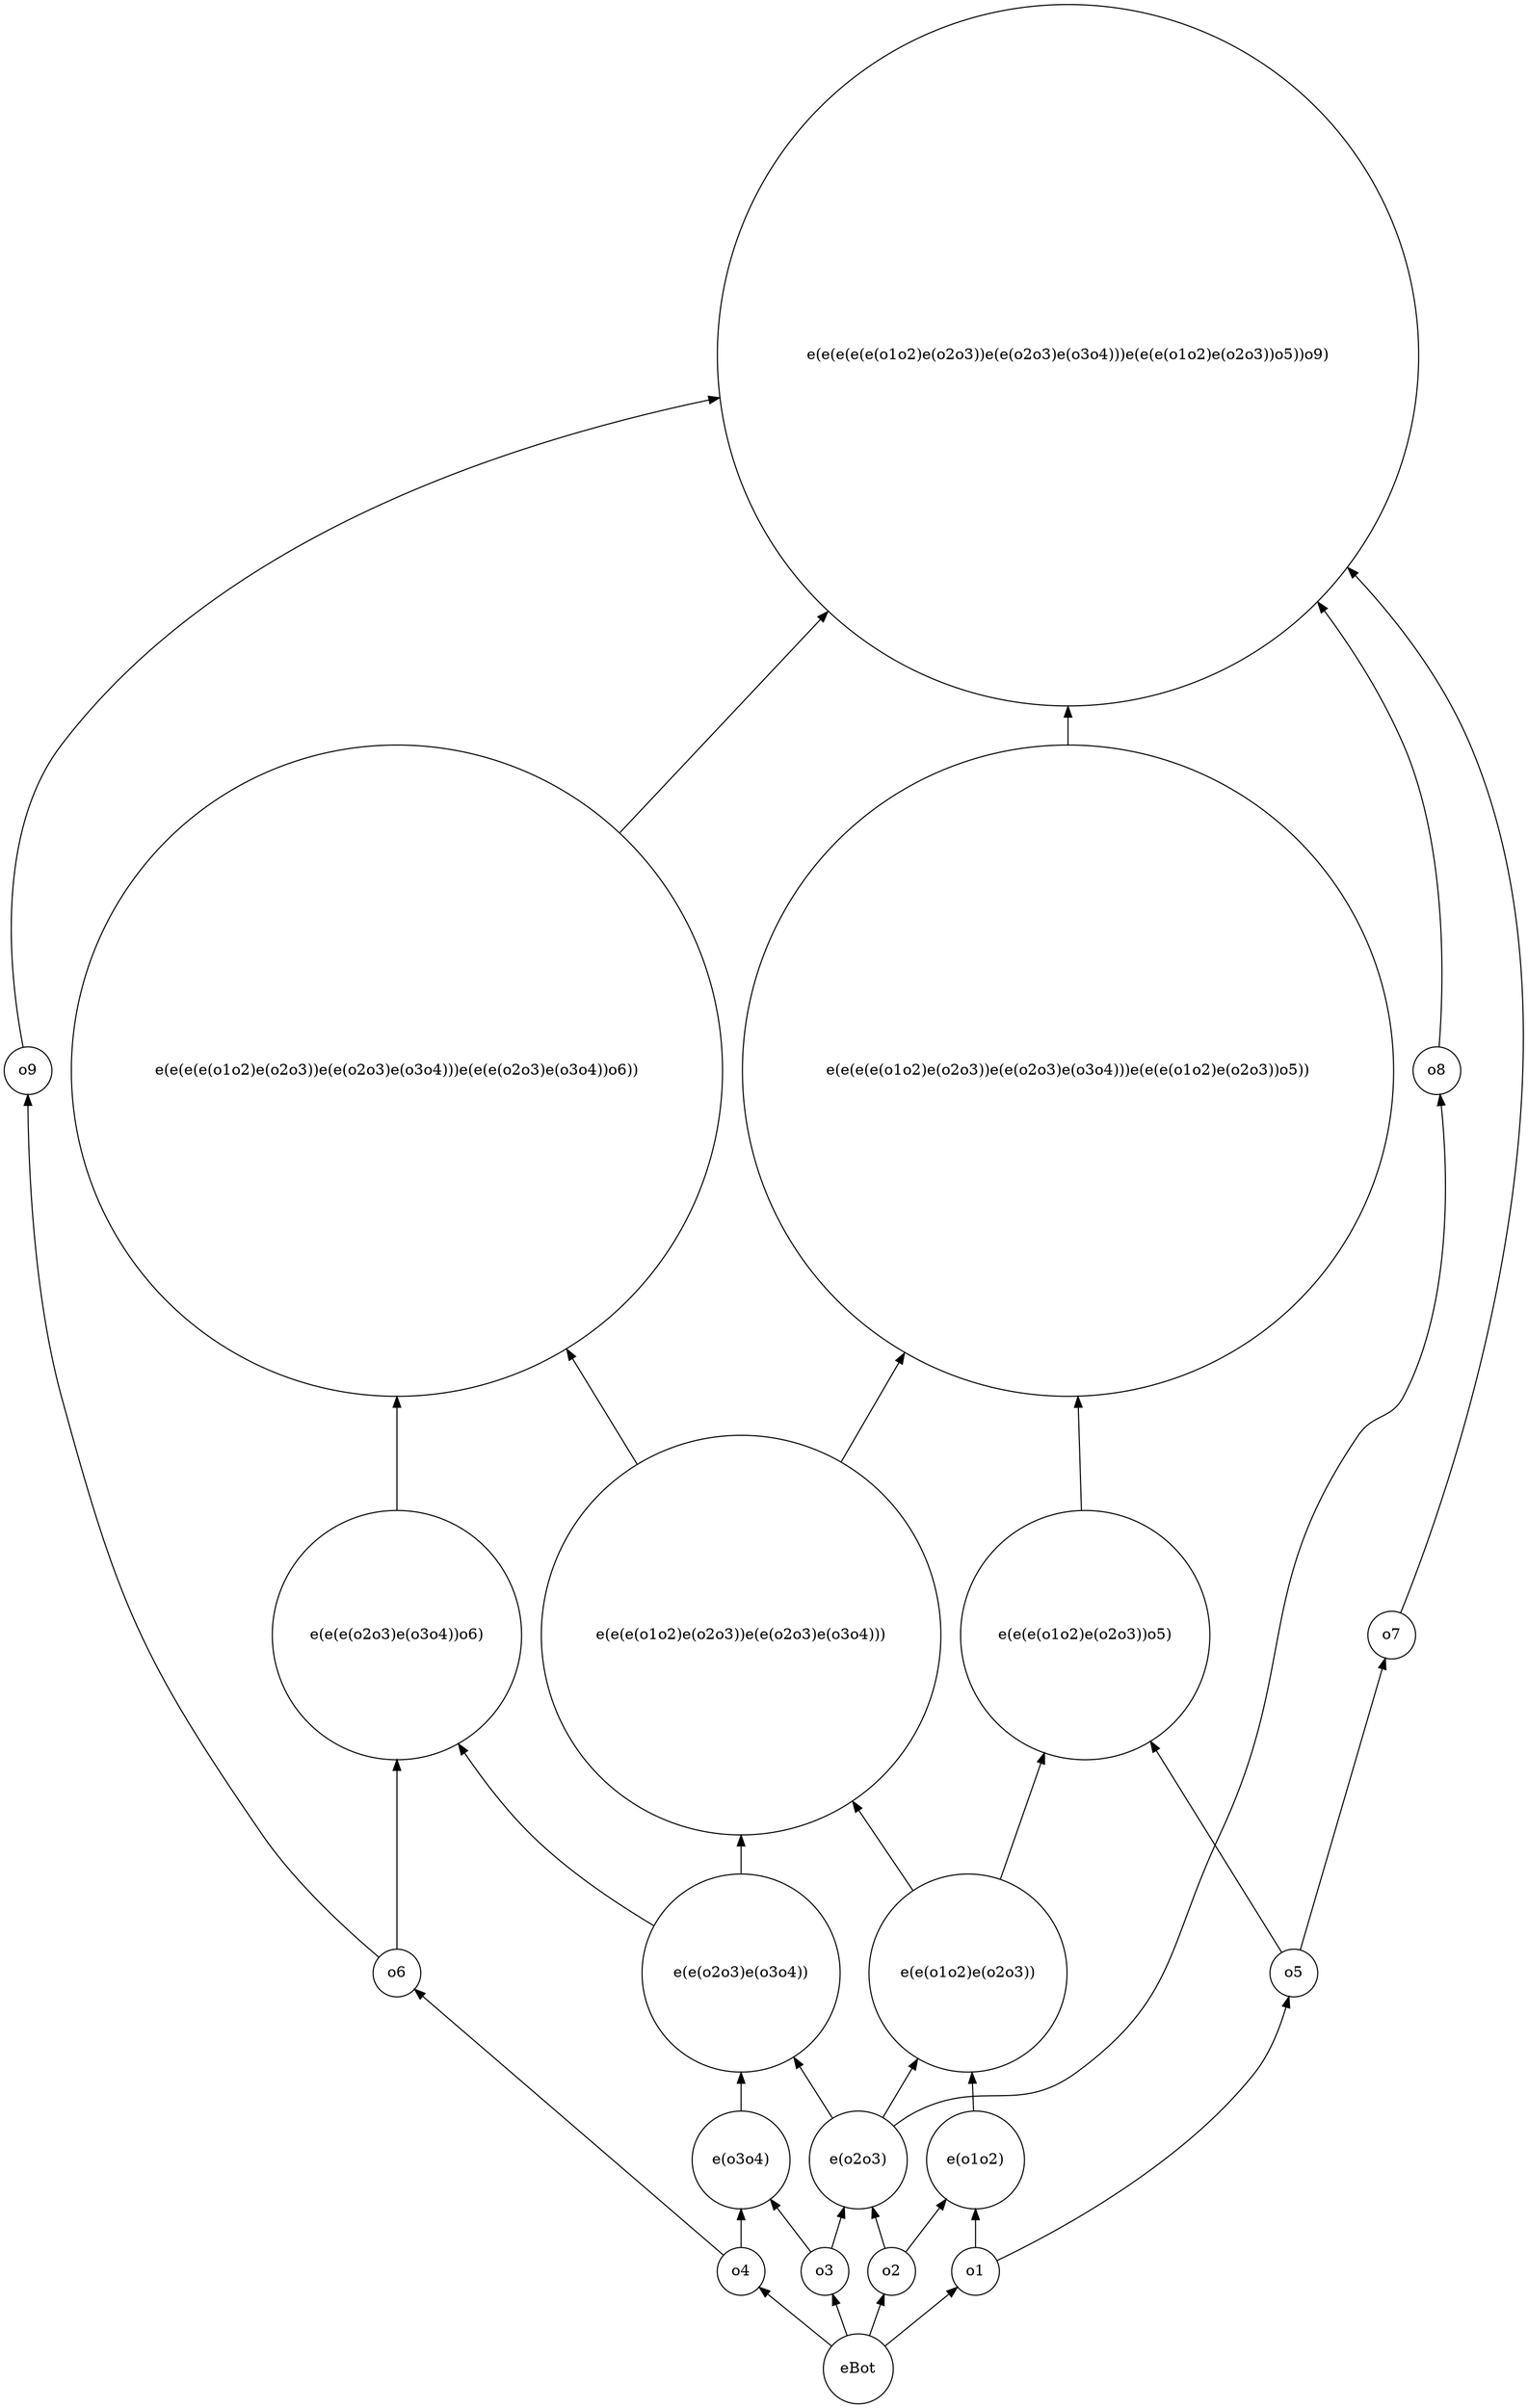 strict digraph cla_v3_df_step1 {
	rankdir=BT
	o4 [shape=circle]
	"e(e(e(o1o2)e(o2o3))o5)" [shape=circle]
	"e(e(e(e(o1o2)e(o2o3))e(e(o2o3)e(o3o4)))e(e(e(o2o3)e(o3o4))o6))" [shape=circle]
	o2 [shape=circle]
	"e(e(e(o2o3)e(o3o4))o6)" [shape=circle]
	"e(e(o2o3)e(o3o4))" [shape=circle]
	o3 [shape=circle]
	"e(e(e(e(e(o1o2)e(o2o3))e(e(o2o3)e(o3o4)))e(e(e(o1o2)e(o2o3))o5))o9)" [shape=circle]
	"e(e(o1o2)e(o2o3))" [shape=circle]
	o9 [shape=circle]
	o6 [shape=circle]
	"e(o1o2)" [shape=circle]
	o1 [shape=circle]
	eBot [shape=circle]
	"e(e(e(e(o1o2)e(o2o3))e(e(o2o3)e(o3o4)))e(e(e(o1o2)e(o2o3))o5))" [shape=circle]
	o8 [shape=circle]
	o7 [shape=circle]
	o5 [shape=circle]
	"e(o2o3)" [shape=circle]
	"e(e(e(o1o2)e(o2o3))e(e(o2o3)e(o3o4)))" [shape=circle]
	"e(o3o4)" [shape=circle]
	eBot -> o4
	o5 -> "e(e(e(o1o2)e(o2o3))o5)"
	"e(e(o1o2)e(o2o3))" -> "e(e(e(o1o2)e(o2o3))o5)"
	"e(e(e(o2o3)e(o3o4))o6)" -> "e(e(e(e(o1o2)e(o2o3))e(e(o2o3)e(o3o4)))e(e(e(o2o3)e(o3o4))o6))"
	"e(e(e(o1o2)e(o2o3))e(e(o2o3)e(o3o4)))" -> "e(e(e(e(o1o2)e(o2o3))e(e(o2o3)e(o3o4)))e(e(e(o2o3)e(o3o4))o6))"
	eBot -> o2
	o6 -> "e(e(e(o2o3)e(o3o4))o6)"
	"e(e(o2o3)e(o3o4))" -> "e(e(e(o2o3)e(o3o4))o6)"
	"e(o2o3)" -> "e(e(o2o3)e(o3o4))"
	"e(o3o4)" -> "e(e(o2o3)e(o3o4))"
	eBot -> o3
	o9 -> "e(e(e(e(e(o1o2)e(o2o3))e(e(o2o3)e(o3o4)))e(e(e(o1o2)e(o2o3))o5))o9)"
	"e(e(e(e(o1o2)e(o2o3))e(e(o2o3)e(o3o4)))e(e(e(o1o2)e(o2o3))o5))" -> "e(e(e(e(e(o1o2)e(o2o3))e(e(o2o3)e(o3o4)))e(e(e(o1o2)e(o2o3))o5))o9)"
	o8 -> "e(e(e(e(e(o1o2)e(o2o3))e(e(o2o3)e(o3o4)))e(e(e(o1o2)e(o2o3))o5))o9)"
	"e(e(e(e(o1o2)e(o2o3))e(e(o2o3)e(o3o4)))e(e(e(o2o3)e(o3o4))o6))" -> "e(e(e(e(e(o1o2)e(o2o3))e(e(o2o3)e(o3o4)))e(e(e(o1o2)e(o2o3))o5))o9)"
	o7 -> "e(e(e(e(e(o1o2)e(o2o3))e(e(o2o3)e(o3o4)))e(e(e(o1o2)e(o2o3))o5))o9)"
	"e(o1o2)" -> "e(e(o1o2)e(o2o3))"
	"e(o2o3)" -> "e(e(o1o2)e(o2o3))"
	o6 -> o9
	o4 -> o6
	o2 -> "e(o1o2)"
	o1 -> "e(o1o2)"
	eBot -> o1
	"e(e(e(o1o2)e(o2o3))o5)" -> "e(e(e(e(o1o2)e(o2o3))e(e(o2o3)e(o3o4)))e(e(e(o1o2)e(o2o3))o5))"
	"e(e(e(o1o2)e(o2o3))e(e(o2o3)e(o3o4)))" -> "e(e(e(e(o1o2)e(o2o3))e(e(o2o3)e(o3o4)))e(e(e(o1o2)e(o2o3))o5))"
	"e(o2o3)" -> o8
	o5 -> o7
	o1 -> o5
	o2 -> "e(o2o3)"
	o3 -> "e(o2o3)"
	"e(e(o1o2)e(o2o3))" -> "e(e(e(o1o2)e(o2o3))e(e(o2o3)e(o3o4)))"
	"e(e(o2o3)e(o3o4))" -> "e(e(e(o1o2)e(o2o3))e(e(o2o3)e(o3o4)))"
	o4 -> "e(o3o4)"
	o3 -> "e(o3o4)"
}
